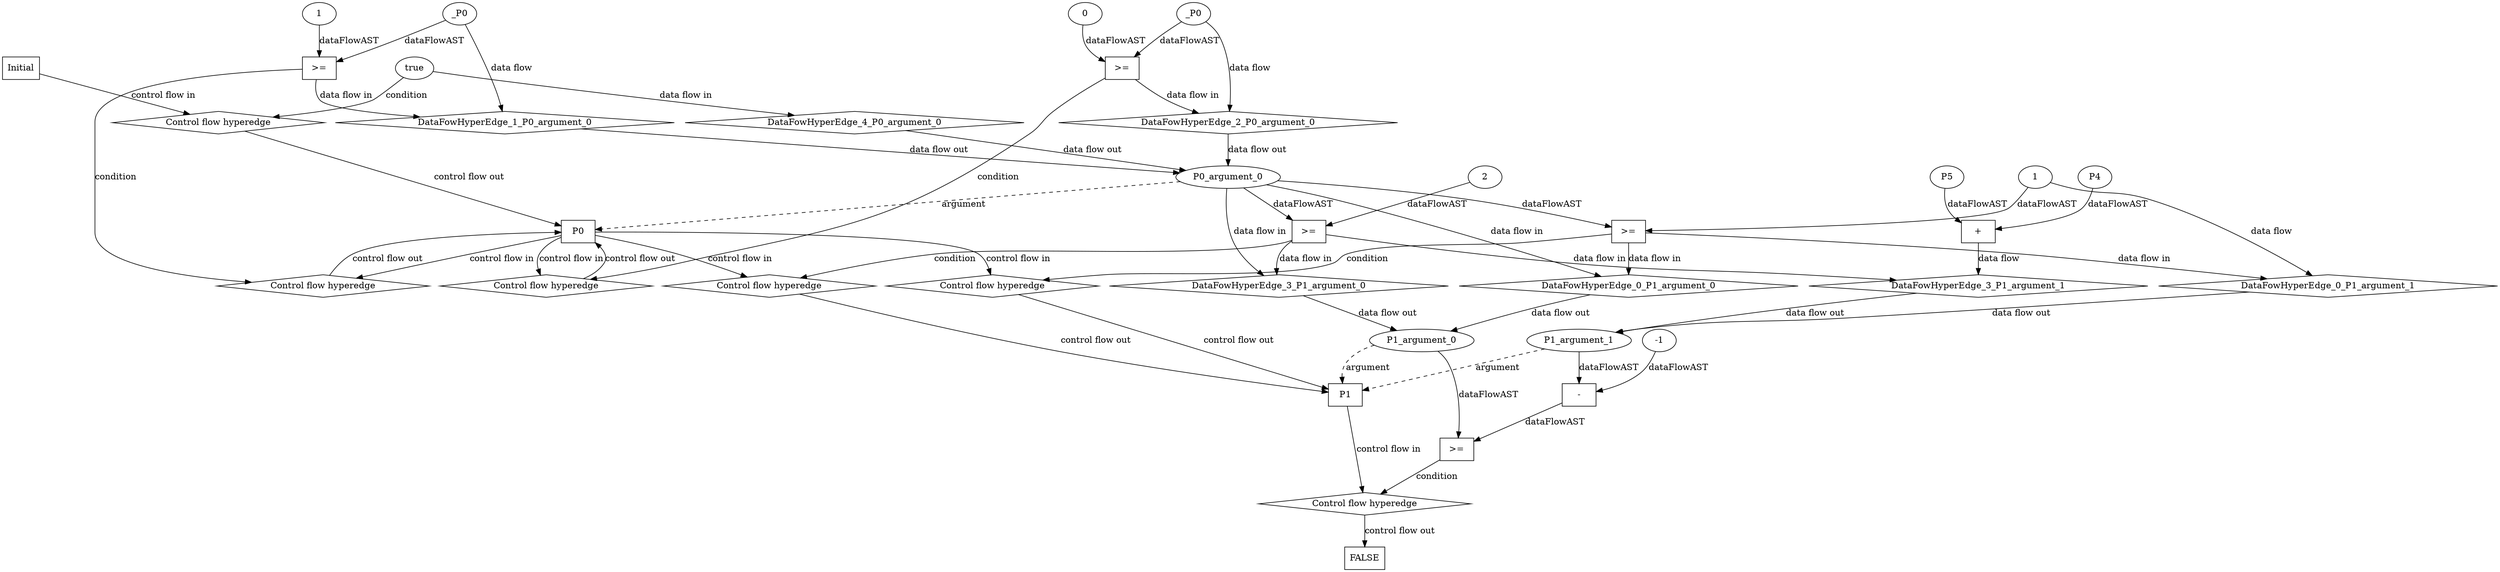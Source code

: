 digraph dag {
"P0" [label="P0" nodeName="P0" class=cfn  shape="rect"];
"P1" [label="P1" nodeName="P1" class=cfn  shape="rect"];
FALSE [label="FALSE" nodeName=FALSE class=cfn  shape="rect"];
Initial [label="Initial" nodeName=Initial class=cfn  shape="rect"];
ControlFowHyperEdge_0 [label="Control flow hyperedge" nodeName=ControlFowHyperEdge_0 class=controlFlowHyperEdge shape="diamond"];
"P0" -> ControlFowHyperEdge_0 [label="control flow in"]
ControlFowHyperEdge_0 -> "P1" [label="control flow out"]
ControlFowHyperEdge_1 [label="Control flow hyperedge" nodeName=ControlFowHyperEdge_1 class=controlFlowHyperEdge shape="diamond"];
"P0" -> ControlFowHyperEdge_1 [label="control flow in"]
ControlFowHyperEdge_1 -> "P0" [label="control flow out"]
ControlFowHyperEdge_2 [label="Control flow hyperedge" nodeName=ControlFowHyperEdge_2 class=controlFlowHyperEdge shape="diamond"];
"P0" -> ControlFowHyperEdge_2 [label="control flow in"]
ControlFowHyperEdge_2 -> "P0" [label="control flow out"]
ControlFowHyperEdge_3 [label="Control flow hyperedge" nodeName=ControlFowHyperEdge_3 class=controlFlowHyperEdge shape="diamond"];
"P0" -> ControlFowHyperEdge_3 [label="control flow in"]
ControlFowHyperEdge_3 -> "P1" [label="control flow out"]
ControlFowHyperEdge_4 [label="Control flow hyperedge" nodeName=ControlFowHyperEdge_4 class=controlFlowHyperEdge shape="diamond"];
"Initial" -> ControlFowHyperEdge_4 [label="control flow in"]
ControlFowHyperEdge_4 -> "P0" [label="control flow out"]
ControlFowHyperEdge_5 [label="Control flow hyperedge" nodeName=ControlFowHyperEdge_5 class=controlFlowHyperEdge shape="diamond"];
"P1" -> ControlFowHyperEdge_5 [label="control flow in"]
ControlFowHyperEdge_5 -> "FALSE" [label="control flow out"]
"P1_argument_0" [label="P1_argument_0" nodeName=argument0 class=argument  head="P1" shape="oval"];
"P1_argument_0" -> "P1"[label="argument" style="dashed"]
"P1_argument_1" [label="P1_argument_1" nodeName=argument1 class=argument  head="P1" shape="oval"];
"P1_argument_1" -> "P1"[label="argument" style="dashed"]
"P0_argument_0" [label="P0_argument_0" nodeName=argument0 class=argument  head="P0" shape="oval"];
"P0_argument_0" -> "P0"[label="argument" style="dashed"]

"xxxP1___P0_0xxxguard_0_node_0" [label=">=" nodeName="xxxP1___P0_0xxxguard_0_node_0" class=Operator  shape="rect"];
"xxxP1___P0_0xxxdataFlow_0_node_0" -> "xxxP1___P0_0xxxguard_0_node_0"[label="dataFlowAST"]
"P0_argument_0" -> "xxxP1___P0_0xxxguard_0_node_0"[label="dataFlowAST"]

"xxxP1___P0_0xxxguard_0_node_0" -> "ControlFowHyperEdge_0" [label="condition"];
"xxxP1___P0_0xxxdataFlow_0_node_0" [label="1" nodeName="xxxP1___P0_0xxxdataFlow_0_node_0" class=Literal ];

"xxxP1___P0_0xxxdataFlow_0_node_0" -> "DataFowHyperEdge_0_P1_argument_1" [label="data flow"];
"xxxP0___P0_1xxxguard_0_node_0" [label=">=" nodeName="xxxP0___P0_1xxxguard_0_node_0" class=Operator  shape="rect"];
"xxxP0___P0_1xxxguard_0_node_2" [label="1" nodeName="xxxP0___P0_1xxxguard_0_node_2" class=Literal ];
"xxxP0___P0_1xxxdataFlow_0_node_0" -> "xxxP0___P0_1xxxguard_0_node_0"[label="dataFlowAST"]
"xxxP0___P0_1xxxguard_0_node_2" -> "xxxP0___P0_1xxxguard_0_node_0"[label="dataFlowAST"]

"xxxP0___P0_1xxxguard_0_node_0" -> "ControlFowHyperEdge_1" [label="condition"];
"xxxP0___P0_1xxxdataFlow_0_node_0" [label="_P0" nodeName="xxxP0___P0_1xxxdataFlow_0_node_0" class=Constant ];

"xxxP0___P0_1xxxdataFlow_0_node_0" -> "DataFowHyperEdge_1_P0_argument_0" [label="data flow"];
"xxxP0___P0_2xxxguard_0_node_0" [label=">=" nodeName="xxxP0___P0_2xxxguard_0_node_0" class=Operator  shape="rect"];
"xxxP0___P0_2xxxguard_0_node_2" [label="0" nodeName="xxxP0___P0_2xxxguard_0_node_2" class=Literal ];
"xxxP0___P0_2xxxdataFlow_0_node_0" -> "xxxP0___P0_2xxxguard_0_node_0"[label="dataFlowAST"]
"xxxP0___P0_2xxxguard_0_node_2" -> "xxxP0___P0_2xxxguard_0_node_0"[label="dataFlowAST"]

"xxxP0___P0_2xxxguard_0_node_0" -> "ControlFowHyperEdge_2" [label="condition"];
"xxxP0___P0_2xxxdataFlow_0_node_0" [label="_P0" nodeName="xxxP0___P0_2xxxdataFlow_0_node_0" class=Constant ];

"xxxP0___P0_2xxxdataFlow_0_node_0" -> "DataFowHyperEdge_2_P0_argument_0" [label="data flow"];
"xxxP1___P0_3xxxguard_0_node_0" [label=">=" nodeName="xxxP1___P0_3xxxguard_0_node_0" class=Operator  shape="rect"];
"xxxP1___P0_3xxxguard_0_node_2" [label="2" nodeName="xxxP1___P0_3xxxguard_0_node_2" class=Literal ];
"P0_argument_0" -> "xxxP1___P0_3xxxguard_0_node_0"[label="dataFlowAST"]
"xxxP1___P0_3xxxguard_0_node_2" -> "xxxP1___P0_3xxxguard_0_node_0"[label="dataFlowAST"]

"xxxP1___P0_3xxxguard_0_node_0" -> "ControlFowHyperEdge_3" [label="condition"];
"xxxP1___P0_3xxxdataFlow_0_node_0" [label="+" nodeName="xxxP1___P0_3xxxdataFlow_0_node_0" class= Operator shape="rect"];
"xxxP1___P0_3xxxdataFlow_0_node_1" [label="P4" nodeName="xxxP1___P0_3xxxdataFlow_0_node_1" class=Constant ];
"xxxP1___P0_3xxxdataFlow_0_node_2" [label="P5" nodeName="xxxP1___P0_3xxxdataFlow_0_node_2" class=Constant ];
"xxxP1___P0_3xxxdataFlow_0_node_1" -> "xxxP1___P0_3xxxdataFlow_0_node_0"[label="dataFlowAST"]
"xxxP1___P0_3xxxdataFlow_0_node_2" -> "xxxP1___P0_3xxxdataFlow_0_node_0"[label="dataFlowAST"]

"xxxP1___P0_3xxxdataFlow_0_node_0" -> "DataFowHyperEdge_3_P1_argument_1" [label="data flow"];
"xxxP0___Initial_4xxxguard_0_node_0" [label="true" nodeName="xxxP0___Initial_4xxxguard_0_node_0" class=BoolValue ];

"xxxP0___Initial_4xxxguard_0_node_0" -> "ControlFowHyperEdge_4" [label="condition"];
"xxxFALSE___P1_5xxxguard_0_node_0" [label=">=" nodeName="xxxFALSE___P1_5xxxguard_0_node_0" class=Operator  shape="rect"];
"xxxFALSE___P1_5xxxguard_0_node_2" [label="-" nodeName="xxxFALSE___P1_5xxxguard_0_node_2" class= Operator shape="rect"];
"xxxFALSE___P1_5xxxguard_0_node_4" [label="-1" nodeName="xxxFALSE___P1_5xxxguard_0_node_4" class=Literal ];
"P1_argument_0" -> "xxxFALSE___P1_5xxxguard_0_node_0"[label="dataFlowAST"]
"xxxFALSE___P1_5xxxguard_0_node_2" -> "xxxFALSE___P1_5xxxguard_0_node_0"[label="dataFlowAST"]
"P1_argument_1" -> "xxxFALSE___P1_5xxxguard_0_node_2"[label="dataFlowAST"]
"xxxFALSE___P1_5xxxguard_0_node_4" -> "xxxFALSE___P1_5xxxguard_0_node_2"[label="dataFlowAST"]

"xxxFALSE___P1_5xxxguard_0_node_0" -> "ControlFowHyperEdge_5" [label="condition"];
"DataFowHyperEdge_0_P1_argument_0" [label="DataFowHyperEdge_0_P1_argument_0" nodeName="DataFowHyperEdge_0_P1_argument_0" class=DataFlowHyperedge shape="diamond"];
"DataFowHyperEdge_0_P1_argument_0" -> "P1_argument_0"[label="data flow out"]
"xxxP1___P0_0xxxguard_0_node_0" -> "DataFowHyperEdge_0_P1_argument_0"[label="data flow in"]
"DataFowHyperEdge_0_P1_argument_1" [label="DataFowHyperEdge_0_P1_argument_1" nodeName="DataFowHyperEdge_0_P1_argument_1" class=DataFlowHyperedge shape="diamond"];
"DataFowHyperEdge_0_P1_argument_1" -> "P1_argument_1"[label="data flow out"]
"xxxP1___P0_0xxxguard_0_node_0" -> "DataFowHyperEdge_0_P1_argument_1"[label="data flow in"]
"DataFowHyperEdge_1_P0_argument_0" [label="DataFowHyperEdge_1_P0_argument_0" nodeName="DataFowHyperEdge_1_P0_argument_0" class=DataFlowHyperedge shape="diamond"];
"DataFowHyperEdge_1_P0_argument_0" -> "P0_argument_0"[label="data flow out"]
"xxxP0___P0_1xxxguard_0_node_0" -> "DataFowHyperEdge_1_P0_argument_0"[label="data flow in"]
"DataFowHyperEdge_2_P0_argument_0" [label="DataFowHyperEdge_2_P0_argument_0" nodeName="DataFowHyperEdge_2_P0_argument_0" class=DataFlowHyperedge shape="diamond"];
"DataFowHyperEdge_2_P0_argument_0" -> "P0_argument_0"[label="data flow out"]
"xxxP0___P0_2xxxguard_0_node_0" -> "DataFowHyperEdge_2_P0_argument_0"[label="data flow in"]
"DataFowHyperEdge_3_P1_argument_0" [label="DataFowHyperEdge_3_P1_argument_0" nodeName="DataFowHyperEdge_3_P1_argument_0" class=DataFlowHyperedge shape="diamond"];
"DataFowHyperEdge_3_P1_argument_0" -> "P1_argument_0"[label="data flow out"]
"xxxP1___P0_3xxxguard_0_node_0" -> "DataFowHyperEdge_3_P1_argument_0"[label="data flow in"]
"DataFowHyperEdge_3_P1_argument_1" [label="DataFowHyperEdge_3_P1_argument_1" nodeName="DataFowHyperEdge_3_P1_argument_1" class=DataFlowHyperedge shape="diamond"];
"DataFowHyperEdge_3_P1_argument_1" -> "P1_argument_1"[label="data flow out"]
"xxxP1___P0_3xxxguard_0_node_0" -> "DataFowHyperEdge_3_P1_argument_1"[label="data flow in"]
"DataFowHyperEdge_4_P0_argument_0" [label="DataFowHyperEdge_4_P0_argument_0" nodeName="DataFowHyperEdge_4_P0_argument_0" class=DataFlowHyperedge shape="diamond"];
"DataFowHyperEdge_4_P0_argument_0" -> "P0_argument_0"[label="data flow out"]
"xxxP0___Initial_4xxxguard_0_node_0" -> "DataFowHyperEdge_4_P0_argument_0"[label="data flow in"]
"P0_argument_0" -> "DataFowHyperEdge_0_P1_argument_0"[label="data flow in"]
"P0_argument_0" -> "DataFowHyperEdge_3_P1_argument_0"[label="data flow in"]




}
